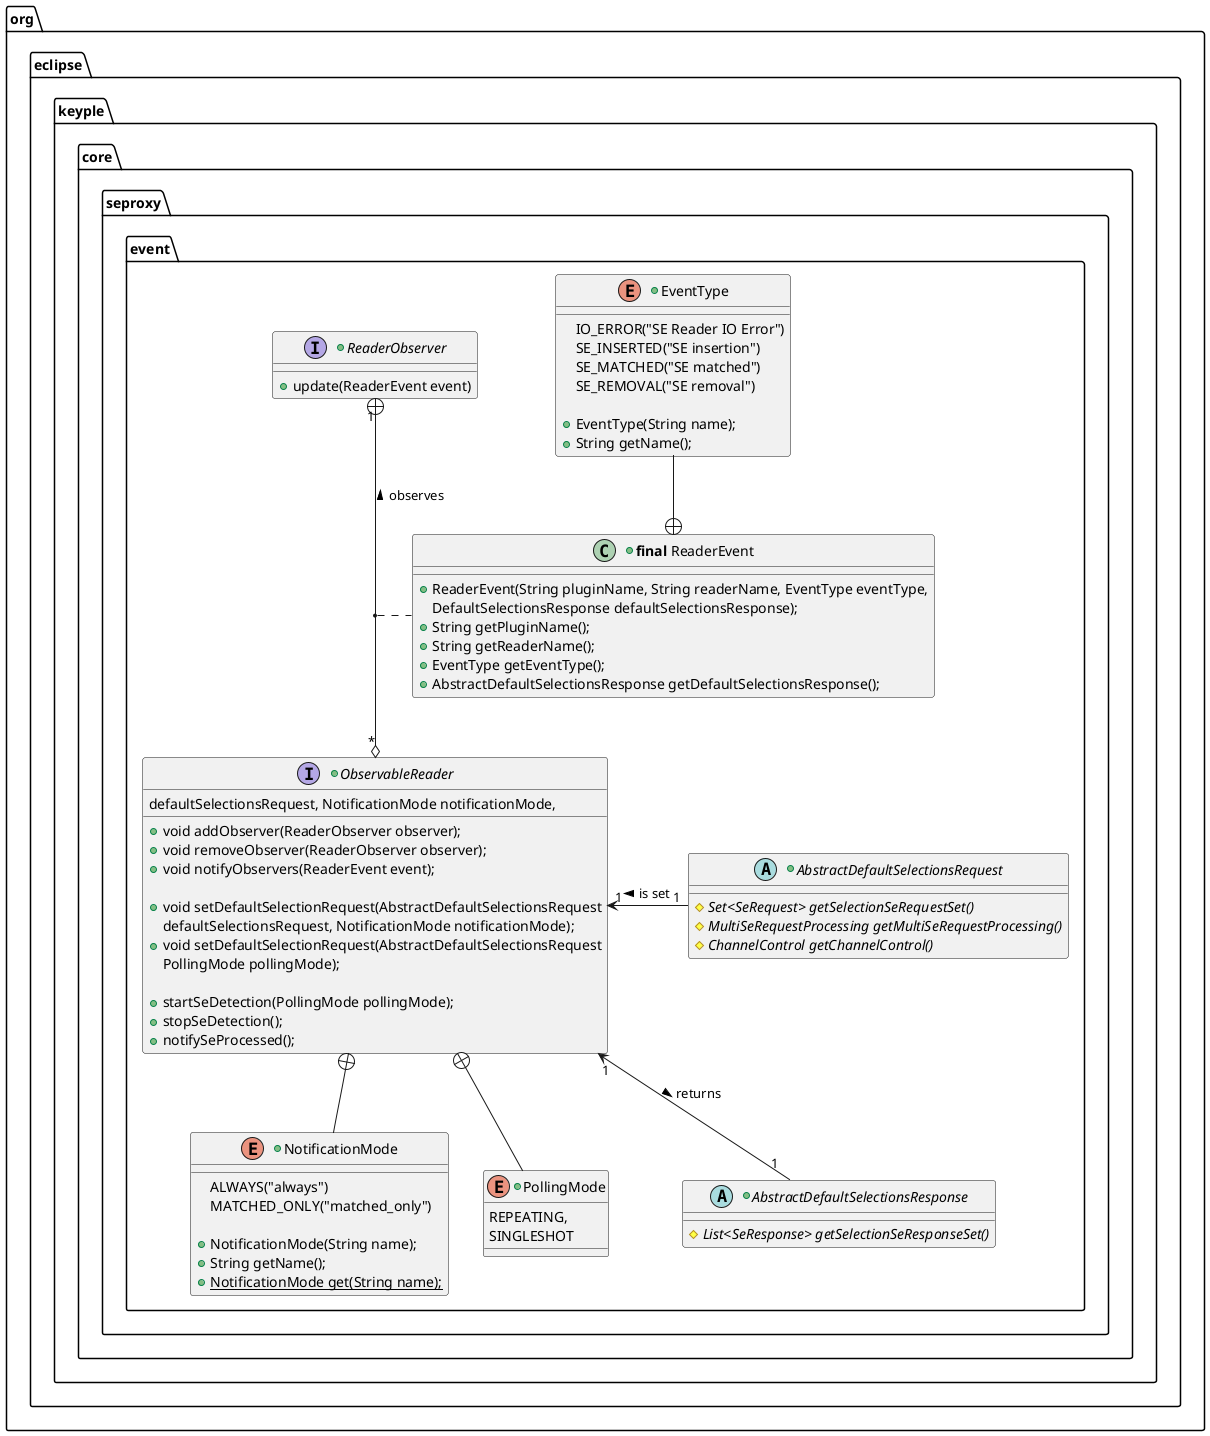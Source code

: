 @startuml
package org.eclipse.keyple.core.seproxy.event #FFFFFF {
'---- EVENT_READER -------------------------------------------------------------[

+enum "EventType" as EventType_Reader {
	IO_ERROR("SE Reader IO Error")
	SE_INSERTED("SE insertion")
	SE_MATCHED("SE matched")
	SE_REMOVAL("SE removal")

	+EventType(String name);
	+String getName();
}

+class "<b>final</b> ReaderEvent" as ReaderEvent {
	+ReaderEvent(String pluginName, String readerName, EventType eventType,
DefaultSelectionsResponse defaultSelectionsResponse);
	+String getPluginName();
	+String getReaderName();
	+EventType getEventType();
	+AbstractDefaultSelectionsResponse getDefaultSelectionsResponse();
}

'EventType_Reader -up-+ ReaderEvent
EventType_Reader --+ ReaderEvent

+interface ReaderObserver {
  +update(ReaderEvent event)
}

+enum NotificationMode {
	ALWAYS("always")
	MATCHED_ONLY("matched_only")

	+NotificationMode(String name);
	+String getName();
	+{static}NotificationMode get(String name);
}

+enum PollingMode {
	REPEATING,
	SINGLESHOT
}

+abstract AbstractDefaultSelectionsRequest {
    {abstract} #Set<SeRequest> getSelectionSeRequestSet()
    {abstract} #MultiSeRequestProcessing getMultiSeRequestProcessing()
    {abstract} #ChannelControl getChannelControl()
}

+abstract AbstractDefaultSelectionsResponse {
    {abstract} #List<SeResponse> getSelectionSeResponseSet()
}

+interface ObservableReader {  
	+void addObserver(ReaderObserver observer);
	+void removeObserver(ReaderObserver observer);
	+void notifyObservers(ReaderEvent event);

	+void setDefaultSelectionRequest(AbstractDefaultSelectionsRequest
defaultSelectionsRequest, NotificationMode notificationMode);
	+void setDefaultSelectionRequest(AbstractDefaultSelectionsRequest
defaultSelectionsRequest, NotificationMode notificationMode,
PollingMode pollingMode);

	+startSeDetection(PollingMode pollingMode);
	+stopSeDetection();
	+notifySeProcessed();
}

ObservableReader +-down- NotificationMode
ObservableReader +-down- PollingMode
'---- EVENT_READER -------------------------------------------------------------]

'---- EVENT_READER_RELATION ----------------------------------------------------[
ReaderObserver "1" +-down-o "*" ObservableReader : observes <
(ReaderObserver, ObservableReader) . ReaderEvent

AbstractDefaultSelectionsRequest "1" -left-> "1" ObservableReader : is set >
AbstractDefaultSelectionsResponse "1" --> "1" ObservableReader : returns <
AbstractDefaultSelectionsRequest -down[hidden]- AbstractDefaultSelectionsResponse
'---- EVENT_READER_RELATION ----------------------------------------------------]
}

'ReaderObserver  -right[hidden]--> EventType_Reader
@enduml
